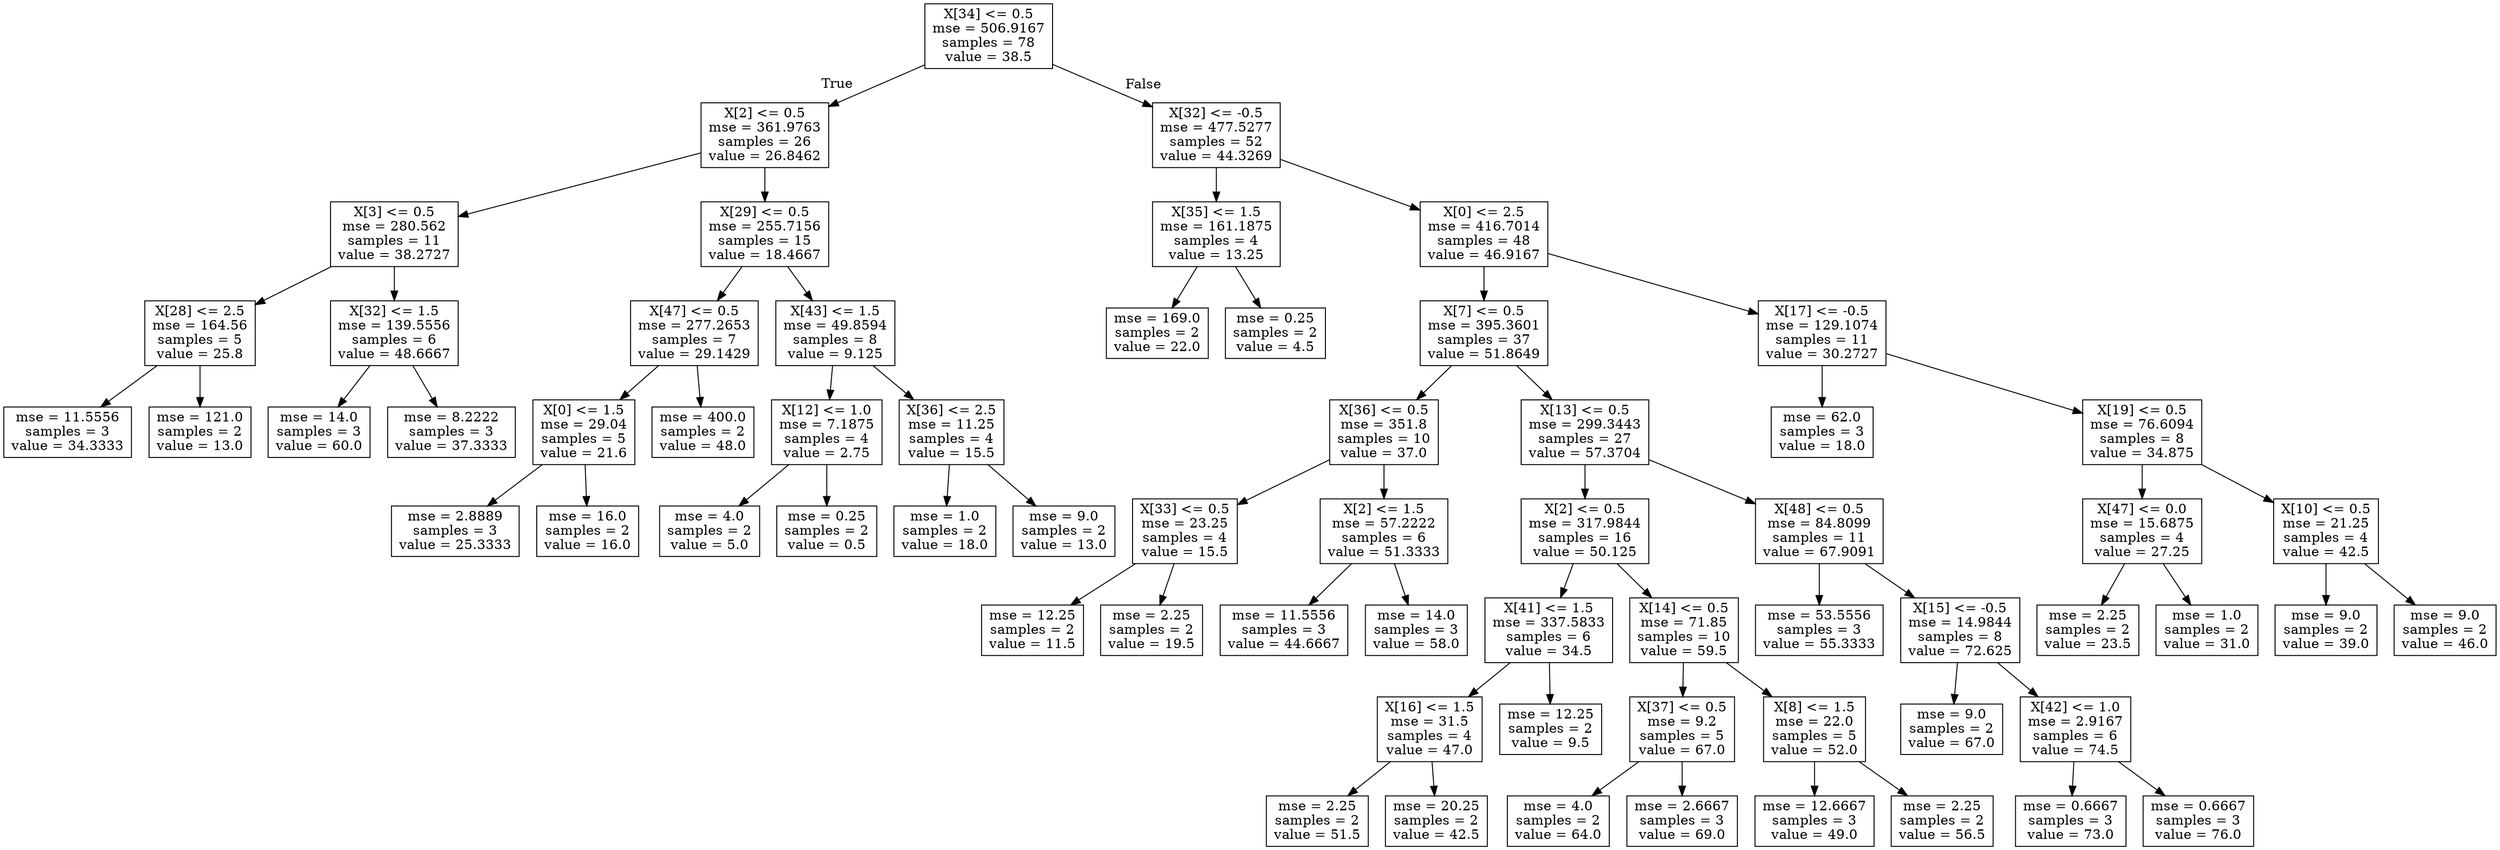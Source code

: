 digraph Tree {
node [shape=box] ;
0 [label="X[34] <= 0.5\nmse = 506.9167\nsamples = 78\nvalue = 38.5"] ;
1 [label="X[2] <= 0.5\nmse = 361.9763\nsamples = 26\nvalue = 26.8462"] ;
0 -> 1 [labeldistance=2.5, labelangle=45, headlabel="True"] ;
2 [label="X[3] <= 0.5\nmse = 280.562\nsamples = 11\nvalue = 38.2727"] ;
1 -> 2 ;
3 [label="X[28] <= 2.5\nmse = 164.56\nsamples = 5\nvalue = 25.8"] ;
2 -> 3 ;
4 [label="mse = 11.5556\nsamples = 3\nvalue = 34.3333"] ;
3 -> 4 ;
5 [label="mse = 121.0\nsamples = 2\nvalue = 13.0"] ;
3 -> 5 ;
6 [label="X[32] <= 1.5\nmse = 139.5556\nsamples = 6\nvalue = 48.6667"] ;
2 -> 6 ;
7 [label="mse = 14.0\nsamples = 3\nvalue = 60.0"] ;
6 -> 7 ;
8 [label="mse = 8.2222\nsamples = 3\nvalue = 37.3333"] ;
6 -> 8 ;
9 [label="X[29] <= 0.5\nmse = 255.7156\nsamples = 15\nvalue = 18.4667"] ;
1 -> 9 ;
10 [label="X[47] <= 0.5\nmse = 277.2653\nsamples = 7\nvalue = 29.1429"] ;
9 -> 10 ;
11 [label="X[0] <= 1.5\nmse = 29.04\nsamples = 5\nvalue = 21.6"] ;
10 -> 11 ;
12 [label="mse = 2.8889\nsamples = 3\nvalue = 25.3333"] ;
11 -> 12 ;
13 [label="mse = 16.0\nsamples = 2\nvalue = 16.0"] ;
11 -> 13 ;
14 [label="mse = 400.0\nsamples = 2\nvalue = 48.0"] ;
10 -> 14 ;
15 [label="X[43] <= 1.5\nmse = 49.8594\nsamples = 8\nvalue = 9.125"] ;
9 -> 15 ;
16 [label="X[12] <= 1.0\nmse = 7.1875\nsamples = 4\nvalue = 2.75"] ;
15 -> 16 ;
17 [label="mse = 4.0\nsamples = 2\nvalue = 5.0"] ;
16 -> 17 ;
18 [label="mse = 0.25\nsamples = 2\nvalue = 0.5"] ;
16 -> 18 ;
19 [label="X[36] <= 2.5\nmse = 11.25\nsamples = 4\nvalue = 15.5"] ;
15 -> 19 ;
20 [label="mse = 1.0\nsamples = 2\nvalue = 18.0"] ;
19 -> 20 ;
21 [label="mse = 9.0\nsamples = 2\nvalue = 13.0"] ;
19 -> 21 ;
22 [label="X[32] <= -0.5\nmse = 477.5277\nsamples = 52\nvalue = 44.3269"] ;
0 -> 22 [labeldistance=2.5, labelangle=-45, headlabel="False"] ;
23 [label="X[35] <= 1.5\nmse = 161.1875\nsamples = 4\nvalue = 13.25"] ;
22 -> 23 ;
24 [label="mse = 169.0\nsamples = 2\nvalue = 22.0"] ;
23 -> 24 ;
25 [label="mse = 0.25\nsamples = 2\nvalue = 4.5"] ;
23 -> 25 ;
26 [label="X[0] <= 2.5\nmse = 416.7014\nsamples = 48\nvalue = 46.9167"] ;
22 -> 26 ;
27 [label="X[7] <= 0.5\nmse = 395.3601\nsamples = 37\nvalue = 51.8649"] ;
26 -> 27 ;
28 [label="X[36] <= 0.5\nmse = 351.8\nsamples = 10\nvalue = 37.0"] ;
27 -> 28 ;
29 [label="X[33] <= 0.5\nmse = 23.25\nsamples = 4\nvalue = 15.5"] ;
28 -> 29 ;
30 [label="mse = 12.25\nsamples = 2\nvalue = 11.5"] ;
29 -> 30 ;
31 [label="mse = 2.25\nsamples = 2\nvalue = 19.5"] ;
29 -> 31 ;
32 [label="X[2] <= 1.5\nmse = 57.2222\nsamples = 6\nvalue = 51.3333"] ;
28 -> 32 ;
33 [label="mse = 11.5556\nsamples = 3\nvalue = 44.6667"] ;
32 -> 33 ;
34 [label="mse = 14.0\nsamples = 3\nvalue = 58.0"] ;
32 -> 34 ;
35 [label="X[13] <= 0.5\nmse = 299.3443\nsamples = 27\nvalue = 57.3704"] ;
27 -> 35 ;
36 [label="X[2] <= 0.5\nmse = 317.9844\nsamples = 16\nvalue = 50.125"] ;
35 -> 36 ;
37 [label="X[41] <= 1.5\nmse = 337.5833\nsamples = 6\nvalue = 34.5"] ;
36 -> 37 ;
38 [label="X[16] <= 1.5\nmse = 31.5\nsamples = 4\nvalue = 47.0"] ;
37 -> 38 ;
39 [label="mse = 2.25\nsamples = 2\nvalue = 51.5"] ;
38 -> 39 ;
40 [label="mse = 20.25\nsamples = 2\nvalue = 42.5"] ;
38 -> 40 ;
41 [label="mse = 12.25\nsamples = 2\nvalue = 9.5"] ;
37 -> 41 ;
42 [label="X[14] <= 0.5\nmse = 71.85\nsamples = 10\nvalue = 59.5"] ;
36 -> 42 ;
43 [label="X[37] <= 0.5\nmse = 9.2\nsamples = 5\nvalue = 67.0"] ;
42 -> 43 ;
44 [label="mse = 4.0\nsamples = 2\nvalue = 64.0"] ;
43 -> 44 ;
45 [label="mse = 2.6667\nsamples = 3\nvalue = 69.0"] ;
43 -> 45 ;
46 [label="X[8] <= 1.5\nmse = 22.0\nsamples = 5\nvalue = 52.0"] ;
42 -> 46 ;
47 [label="mse = 12.6667\nsamples = 3\nvalue = 49.0"] ;
46 -> 47 ;
48 [label="mse = 2.25\nsamples = 2\nvalue = 56.5"] ;
46 -> 48 ;
49 [label="X[48] <= 0.5\nmse = 84.8099\nsamples = 11\nvalue = 67.9091"] ;
35 -> 49 ;
50 [label="mse = 53.5556\nsamples = 3\nvalue = 55.3333"] ;
49 -> 50 ;
51 [label="X[15] <= -0.5\nmse = 14.9844\nsamples = 8\nvalue = 72.625"] ;
49 -> 51 ;
52 [label="mse = 9.0\nsamples = 2\nvalue = 67.0"] ;
51 -> 52 ;
53 [label="X[42] <= 1.0\nmse = 2.9167\nsamples = 6\nvalue = 74.5"] ;
51 -> 53 ;
54 [label="mse = 0.6667\nsamples = 3\nvalue = 73.0"] ;
53 -> 54 ;
55 [label="mse = 0.6667\nsamples = 3\nvalue = 76.0"] ;
53 -> 55 ;
56 [label="X[17] <= -0.5\nmse = 129.1074\nsamples = 11\nvalue = 30.2727"] ;
26 -> 56 ;
57 [label="mse = 62.0\nsamples = 3\nvalue = 18.0"] ;
56 -> 57 ;
58 [label="X[19] <= 0.5\nmse = 76.6094\nsamples = 8\nvalue = 34.875"] ;
56 -> 58 ;
59 [label="X[47] <= 0.0\nmse = 15.6875\nsamples = 4\nvalue = 27.25"] ;
58 -> 59 ;
60 [label="mse = 2.25\nsamples = 2\nvalue = 23.5"] ;
59 -> 60 ;
61 [label="mse = 1.0\nsamples = 2\nvalue = 31.0"] ;
59 -> 61 ;
62 [label="X[10] <= 0.5\nmse = 21.25\nsamples = 4\nvalue = 42.5"] ;
58 -> 62 ;
63 [label="mse = 9.0\nsamples = 2\nvalue = 39.0"] ;
62 -> 63 ;
64 [label="mse = 9.0\nsamples = 2\nvalue = 46.0"] ;
62 -> 64 ;
}